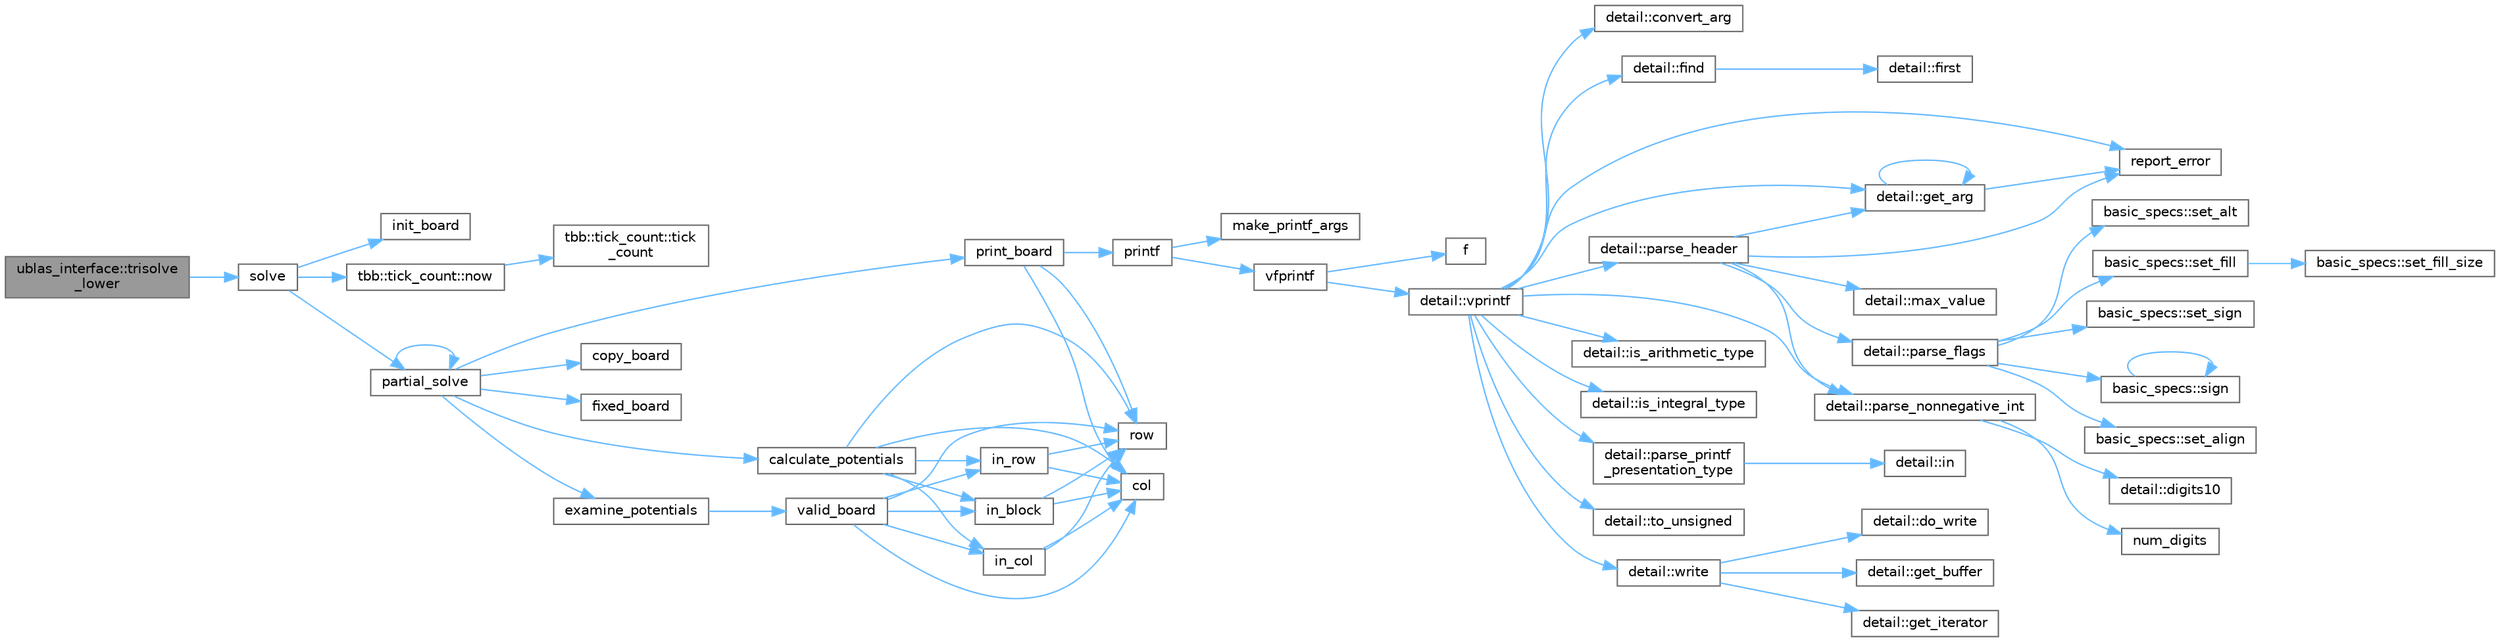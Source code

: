 digraph "ublas_interface::trisolve_lower"
{
 // LATEX_PDF_SIZE
  bgcolor="transparent";
  edge [fontname=Helvetica,fontsize=10,labelfontname=Helvetica,labelfontsize=10];
  node [fontname=Helvetica,fontsize=10,shape=box,height=0.2,width=0.4];
  rankdir="LR";
  Node1 [id="Node000001",label="ublas_interface::trisolve\l_lower",height=0.2,width=0.4,color="gray40", fillcolor="grey60", style="filled", fontcolor="black",tooltip=" "];
  Node1 -> Node2 [id="edge1_Node000001_Node000002",color="steelblue1",style="solid",tooltip=" "];
  Node2 [id="Node000002",label="solve",height=0.2,width=0.4,color="grey40", fillcolor="white", style="filled",URL="$sudoku_8cpp.html#a970d2c74caf59ac29774bbbca9baa75c",tooltip=" "];
  Node2 -> Node3 [id="edge2_Node000002_Node000003",color="steelblue1",style="solid",tooltip=" "];
  Node3 [id="Node000003",label="init_board",height=0.2,width=0.4,color="grey40", fillcolor="white", style="filled",URL="$sudoku_8cpp.html#a974e54b65da9557302a2efa847a7beac",tooltip=" "];
  Node2 -> Node4 [id="edge3_Node000002_Node000004",color="steelblue1",style="solid",tooltip=" "];
  Node4 [id="Node000004",label="tbb::tick_count::now",height=0.2,width=0.4,color="grey40", fillcolor="white", style="filled",URL="$classtbb_1_1tick__count.html#a74dcecde7431ff4591d7c46fc1d50d7e",tooltip="Return current time."];
  Node4 -> Node5 [id="edge4_Node000004_Node000005",color="steelblue1",style="solid",tooltip=" "];
  Node5 [id="Node000005",label="tbb::tick_count::tick\l_count",height=0.2,width=0.4,color="grey40", fillcolor="white", style="filled",URL="$classtbb_1_1tick__count.html#a9f1daa0b7a4feb800f802b4be1f1e497",tooltip="Construct an absolute timestamp initialized to zero."];
  Node2 -> Node6 [id="edge5_Node000002_Node000006",color="steelblue1",style="solid",tooltip=" "];
  Node6 [id="Node000006",label="partial_solve",height=0.2,width=0.4,color="grey40", fillcolor="white", style="filled",URL="$sudoku_8cpp.html#a1b2a2ed32b6503b82cd02b0f6a4c6a62",tooltip=" "];
  Node6 -> Node7 [id="edge6_Node000006_Node000007",color="steelblue1",style="solid",tooltip=" "];
  Node7 [id="Node000007",label="calculate_potentials",height=0.2,width=0.4,color="grey40", fillcolor="white", style="filled",URL="$sudoku_8cpp.html#ae32e9f33be06d6454d6d724bcac3daa7",tooltip=" "];
  Node7 -> Node8 [id="edge7_Node000007_Node000008",color="steelblue1",style="solid",tooltip=" "];
  Node8 [id="Node000008",label="col",height=0.2,width=0.4,color="grey40", fillcolor="white", style="filled",URL="$_matrix_base__col_8cpp.html#aa168d9544aa6d49fce0cbfc0bec849b0",tooltip=" "];
  Node7 -> Node9 [id="edge8_Node000007_Node000009",color="steelblue1",style="solid",tooltip=" "];
  Node9 [id="Node000009",label="in_block",height=0.2,width=0.4,color="grey40", fillcolor="white", style="filled",URL="$sudoku_8cpp.html#a2a6940fb59e3caacfede6d70c8e30c0d",tooltip=" "];
  Node9 -> Node8 [id="edge9_Node000009_Node000008",color="steelblue1",style="solid",tooltip=" "];
  Node9 -> Node10 [id="edge10_Node000009_Node000010",color="steelblue1",style="solid",tooltip=" "];
  Node10 [id="Node000010",label="row",height=0.2,width=0.4,color="grey40", fillcolor="white", style="filled",URL="$_matrix_base__row_8cpp.html#a64ef8efef59f875033a27e7cbbc879ec",tooltip=" "];
  Node7 -> Node11 [id="edge11_Node000007_Node000011",color="steelblue1",style="solid",tooltip=" "];
  Node11 [id="Node000011",label="in_col",height=0.2,width=0.4,color="grey40", fillcolor="white", style="filled",URL="$sudoku_8cpp.html#a4abd665176c3f1e23d02bff097d0f5bb",tooltip=" "];
  Node11 -> Node8 [id="edge12_Node000011_Node000008",color="steelblue1",style="solid",tooltip=" "];
  Node11 -> Node10 [id="edge13_Node000011_Node000010",color="steelblue1",style="solid",tooltip=" "];
  Node7 -> Node12 [id="edge14_Node000007_Node000012",color="steelblue1",style="solid",tooltip=" "];
  Node12 [id="Node000012",label="in_row",height=0.2,width=0.4,color="grey40", fillcolor="white", style="filled",URL="$sudoku_8cpp.html#a5f68640adb2f697d911fbf5bf1c10701",tooltip=" "];
  Node12 -> Node8 [id="edge15_Node000012_Node000008",color="steelblue1",style="solid",tooltip=" "];
  Node12 -> Node10 [id="edge16_Node000012_Node000010",color="steelblue1",style="solid",tooltip=" "];
  Node7 -> Node10 [id="edge17_Node000007_Node000010",color="steelblue1",style="solid",tooltip=" "];
  Node6 -> Node13 [id="edge18_Node000006_Node000013",color="steelblue1",style="solid",tooltip=" "];
  Node13 [id="Node000013",label="copy_board",height=0.2,width=0.4,color="grey40", fillcolor="white", style="filled",URL="$sudoku_8cpp.html#ae2cbb95a71185bd10ca990d2a5f2976e",tooltip=" "];
  Node6 -> Node14 [id="edge19_Node000006_Node000014",color="steelblue1",style="solid",tooltip=" "];
  Node14 [id="Node000014",label="examine_potentials",height=0.2,width=0.4,color="grey40", fillcolor="white", style="filled",URL="$sudoku_8cpp.html#a703144f99147deeecad65371d8c3d387",tooltip=" "];
  Node14 -> Node15 [id="edge20_Node000014_Node000015",color="steelblue1",style="solid",tooltip=" "];
  Node15 [id="Node000015",label="valid_board",height=0.2,width=0.4,color="grey40", fillcolor="white", style="filled",URL="$sudoku_8cpp.html#a252b5848e470f80b95fb4420933cb423",tooltip=" "];
  Node15 -> Node8 [id="edge21_Node000015_Node000008",color="steelblue1",style="solid",tooltip=" "];
  Node15 -> Node9 [id="edge22_Node000015_Node000009",color="steelblue1",style="solid",tooltip=" "];
  Node15 -> Node11 [id="edge23_Node000015_Node000011",color="steelblue1",style="solid",tooltip=" "];
  Node15 -> Node12 [id="edge24_Node000015_Node000012",color="steelblue1",style="solid",tooltip=" "];
  Node15 -> Node10 [id="edge25_Node000015_Node000010",color="steelblue1",style="solid",tooltip=" "];
  Node6 -> Node16 [id="edge26_Node000006_Node000016",color="steelblue1",style="solid",tooltip=" "];
  Node16 [id="Node000016",label="fixed_board",height=0.2,width=0.4,color="grey40", fillcolor="white", style="filled",URL="$sudoku_8cpp.html#a0f2d07e27f4319e2d9861840e7b1ff1d",tooltip=" "];
  Node6 -> Node6 [id="edge27_Node000006_Node000006",color="steelblue1",style="solid",tooltip=" "];
  Node6 -> Node17 [id="edge28_Node000006_Node000017",color="steelblue1",style="solid",tooltip=" "];
  Node17 [id="Node000017",label="print_board",height=0.2,width=0.4,color="grey40", fillcolor="white", style="filled",URL="$sudoku_8cpp.html#ac6618d9d5be01d9cc43a900b97eb31bb",tooltip=" "];
  Node17 -> Node8 [id="edge29_Node000017_Node000008",color="steelblue1",style="solid",tooltip=" "];
  Node17 -> Node18 [id="edge30_Node000017_Node000018",color="steelblue1",style="solid",tooltip=" "];
  Node18 [id="Node000018",label="printf",height=0.2,width=0.4,color="grey40", fillcolor="white", style="filled",URL="$printf_8h.html#aee3ed3a831f25f07e7be3919fff2203a",tooltip=" "];
  Node18 -> Node19 [id="edge31_Node000018_Node000019",color="steelblue1",style="solid",tooltip=" "];
  Node19 [id="Node000019",label="make_printf_args",height=0.2,width=0.4,color="grey40", fillcolor="white", style="filled",URL="$printf_8h.html#a27dcc0efcda04388971dbea3c875f122",tooltip=" "];
  Node18 -> Node20 [id="edge32_Node000018_Node000020",color="steelblue1",style="solid",tooltip=" "];
  Node20 [id="Node000020",label="vfprintf",height=0.2,width=0.4,color="grey40", fillcolor="white", style="filled",URL="$printf_8h.html#abb30aad964fc771fb52cf3ad88649df2",tooltip=" "];
  Node20 -> Node21 [id="edge33_Node000020_Node000021",color="steelblue1",style="solid",tooltip=" "];
  Node21 [id="Node000021",label="f",height=0.2,width=0.4,color="grey40", fillcolor="white", style="filled",URL="$cxx11__tensor__map_8cpp.html#a7f507fea02198f6cb81c86640c7b1a4e",tooltip=" "];
  Node20 -> Node22 [id="edge34_Node000020_Node000022",color="steelblue1",style="solid",tooltip=" "];
  Node22 [id="Node000022",label="detail::vprintf",height=0.2,width=0.4,color="grey40", fillcolor="white", style="filled",URL="$namespacedetail.html#a1c8c2218e4c822aa8f743fb9c573717f",tooltip=" "];
  Node22 -> Node23 [id="edge35_Node000022_Node000023",color="steelblue1",style="solid",tooltip=" "];
  Node23 [id="Node000023",label="detail::convert_arg",height=0.2,width=0.4,color="grey40", fillcolor="white", style="filled",URL="$namespacedetail.html#a03c11572c9a664266d6925f327dec7f3",tooltip=" "];
  Node22 -> Node24 [id="edge36_Node000022_Node000024",color="steelblue1",style="solid",tooltip=" "];
  Node24 [id="Node000024",label="detail::find",height=0.2,width=0.4,color="grey40", fillcolor="white", style="filled",URL="$namespacedetail.html#a6b71952fab3dc32f3edb2c3e9811d8d9",tooltip=" "];
  Node24 -> Node25 [id="edge37_Node000024_Node000025",color="steelblue1",style="solid",tooltip=" "];
  Node25 [id="Node000025",label="detail::first",height=0.2,width=0.4,color="grey40", fillcolor="white", style="filled",URL="$namespacedetail.html#a02319a3deb124802b88b61f85987df5e",tooltip=" "];
  Node22 -> Node26 [id="edge38_Node000022_Node000026",color="steelblue1",style="solid",tooltip=" "];
  Node26 [id="Node000026",label="detail::get_arg",height=0.2,width=0.4,color="grey40", fillcolor="white", style="filled",URL="$namespacedetail.html#a342ef250e45bd09b2ef666b6fae1c355",tooltip=" "];
  Node26 -> Node26 [id="edge39_Node000026_Node000026",color="steelblue1",style="solid",tooltip=" "];
  Node26 -> Node27 [id="edge40_Node000026_Node000027",color="steelblue1",style="solid",tooltip=" "];
  Node27 [id="Node000027",label="report_error",height=0.2,width=0.4,color="grey40", fillcolor="white", style="filled",URL="$format-inl_8h.html#a5555893692b00b61b3886349332fd01f",tooltip=" "];
  Node22 -> Node28 [id="edge41_Node000022_Node000028",color="steelblue1",style="solid",tooltip=" "];
  Node28 [id="Node000028",label="detail::is_arithmetic_type",height=0.2,width=0.4,color="grey40", fillcolor="white", style="filled",URL="$namespacedetail.html#a802c50a56a3495fdab6020b375ba1389",tooltip=" "];
  Node22 -> Node29 [id="edge42_Node000022_Node000029",color="steelblue1",style="solid",tooltip=" "];
  Node29 [id="Node000029",label="detail::is_integral_type",height=0.2,width=0.4,color="grey40", fillcolor="white", style="filled",URL="$namespacedetail.html#a2a60f8d1bee41b803f43fc42b707b5d1",tooltip=" "];
  Node22 -> Node30 [id="edge43_Node000022_Node000030",color="steelblue1",style="solid",tooltip=" "];
  Node30 [id="Node000030",label="detail::parse_header",height=0.2,width=0.4,color="grey40", fillcolor="white", style="filled",URL="$namespacedetail.html#afc9d93e58b8edb8077f8bc8eee7f4035",tooltip=" "];
  Node30 -> Node26 [id="edge44_Node000030_Node000026",color="steelblue1",style="solid",tooltip=" "];
  Node30 -> Node31 [id="edge45_Node000030_Node000031",color="steelblue1",style="solid",tooltip=" "];
  Node31 [id="Node000031",label="detail::max_value",height=0.2,width=0.4,color="grey40", fillcolor="white", style="filled",URL="$namespacedetail.html#a45c2130c44ebe54179eafcee3cda2bfb",tooltip=" "];
  Node30 -> Node32 [id="edge46_Node000030_Node000032",color="steelblue1",style="solid",tooltip=" "];
  Node32 [id="Node000032",label="detail::parse_flags",height=0.2,width=0.4,color="grey40", fillcolor="white", style="filled",URL="$namespacedetail.html#a4213daed116a37e1767881da51238261",tooltip=" "];
  Node32 -> Node33 [id="edge47_Node000032_Node000033",color="steelblue1",style="solid",tooltip=" "];
  Node33 [id="Node000033",label="basic_specs::set_align",height=0.2,width=0.4,color="grey40", fillcolor="white", style="filled",URL="$classbasic__specs.html#ad73b6f854341aaabc744bf54e6ea6af6",tooltip=" "];
  Node32 -> Node34 [id="edge48_Node000032_Node000034",color="steelblue1",style="solid",tooltip=" "];
  Node34 [id="Node000034",label="basic_specs::set_alt",height=0.2,width=0.4,color="grey40", fillcolor="white", style="filled",URL="$classbasic__specs.html#a5f10314706a8a3d579f882f30d283b61",tooltip=" "];
  Node32 -> Node35 [id="edge49_Node000032_Node000035",color="steelblue1",style="solid",tooltip=" "];
  Node35 [id="Node000035",label="basic_specs::set_fill",height=0.2,width=0.4,color="grey40", fillcolor="white", style="filled",URL="$classbasic__specs.html#a1600987fb39fed5dfdac21b218061a9e",tooltip=" "];
  Node35 -> Node36 [id="edge50_Node000035_Node000036",color="steelblue1",style="solid",tooltip=" "];
  Node36 [id="Node000036",label="basic_specs::set_fill_size",height=0.2,width=0.4,color="grey40", fillcolor="white", style="filled",URL="$classbasic__specs.html#a4b36db5ad1e38169bd6653635d5e69cd",tooltip=" "];
  Node32 -> Node37 [id="edge51_Node000032_Node000037",color="steelblue1",style="solid",tooltip=" "];
  Node37 [id="Node000037",label="basic_specs::set_sign",height=0.2,width=0.4,color="grey40", fillcolor="white", style="filled",URL="$classbasic__specs.html#a7020ec66ba6918727e4102567c5c731a",tooltip=" "];
  Node32 -> Node38 [id="edge52_Node000032_Node000038",color="steelblue1",style="solid",tooltip=" "];
  Node38 [id="Node000038",label="basic_specs::sign",height=0.2,width=0.4,color="grey40", fillcolor="white", style="filled",URL="$classbasic__specs.html#a380e6ff33a8ae05e3ef479bf95696ad2",tooltip=" "];
  Node38 -> Node38 [id="edge53_Node000038_Node000038",color="steelblue1",style="solid",tooltip=" "];
  Node30 -> Node39 [id="edge54_Node000030_Node000039",color="steelblue1",style="solid",tooltip=" "];
  Node39 [id="Node000039",label="detail::parse_nonnegative_int",height=0.2,width=0.4,color="grey40", fillcolor="white", style="filled",URL="$namespacedetail.html#a338caba782225e115a9902d4d0835f5f",tooltip=" "];
  Node39 -> Node40 [id="edge55_Node000039_Node000040",color="steelblue1",style="solid",tooltip=" "];
  Node40 [id="Node000040",label="detail::digits10",height=0.2,width=0.4,color="grey40", fillcolor="white", style="filled",URL="$namespacedetail.html#a3a043db05db2d07deb2d98ba2d04b4eb",tooltip=" "];
  Node39 -> Node41 [id="edge56_Node000039_Node000041",color="steelblue1",style="solid",tooltip=" "];
  Node41 [id="Node000041",label="num_digits",height=0.2,width=0.4,color="grey40", fillcolor="white", style="filled",URL="$_sequence_8c.html#aa16e8c03d098498ad9c8839cf2c48044",tooltip=" "];
  Node30 -> Node27 [id="edge57_Node000030_Node000027",color="steelblue1",style="solid",tooltip=" "];
  Node22 -> Node39 [id="edge58_Node000022_Node000039",color="steelblue1",style="solid",tooltip=" "];
  Node22 -> Node42 [id="edge59_Node000022_Node000042",color="steelblue1",style="solid",tooltip=" "];
  Node42 [id="Node000042",label="detail::parse_printf\l_presentation_type",height=0.2,width=0.4,color="grey40", fillcolor="white", style="filled",URL="$namespacedetail.html#aa2cb095169b23e3a66260ad7078f44cc",tooltip=" "];
  Node42 -> Node43 [id="edge60_Node000042_Node000043",color="steelblue1",style="solid",tooltip=" "];
  Node43 [id="Node000043",label="detail::in",height=0.2,width=0.4,color="grey40", fillcolor="white", style="filled",URL="$namespacedetail.html#a52a5e2ed06c229dcf95ea5c46d48d05e",tooltip=" "];
  Node22 -> Node27 [id="edge61_Node000022_Node000027",color="steelblue1",style="solid",tooltip=" "];
  Node22 -> Node44 [id="edge62_Node000022_Node000044",color="steelblue1",style="solid",tooltip=" "];
  Node44 [id="Node000044",label="detail::to_unsigned",height=0.2,width=0.4,color="grey40", fillcolor="white", style="filled",URL="$namespacedetail.html#a4855e668246c731a97484efc329f2aac",tooltip=" "];
  Node22 -> Node45 [id="edge63_Node000022_Node000045",color="steelblue1",style="solid",tooltip=" "];
  Node45 [id="Node000045",label="detail::write",height=0.2,width=0.4,color="grey40", fillcolor="white", style="filled",URL="$namespacedetail.html#a29dacf26eedc9e3575fb57329a5ca0a3",tooltip=" "];
  Node45 -> Node46 [id="edge64_Node000045_Node000046",color="steelblue1",style="solid",tooltip=" "];
  Node46 [id="Node000046",label="detail::do_write",height=0.2,width=0.4,color="grey40", fillcolor="white", style="filled",URL="$namespacedetail.html#a5007cc441bd246a9096070c10d1ea683",tooltip=" "];
  Node45 -> Node47 [id="edge65_Node000045_Node000047",color="steelblue1",style="solid",tooltip=" "];
  Node47 [id="Node000047",label="detail::get_buffer",height=0.2,width=0.4,color="grey40", fillcolor="white", style="filled",URL="$namespacedetail.html#ad803bb19df422bc4c4f92d75c7564437",tooltip=" "];
  Node45 -> Node48 [id="edge66_Node000045_Node000048",color="steelblue1",style="solid",tooltip=" "];
  Node48 [id="Node000048",label="detail::get_iterator",height=0.2,width=0.4,color="grey40", fillcolor="white", style="filled",URL="$namespacedetail.html#a05e3e231207d3f28f83261c2e7ad2fe5",tooltip=" "];
  Node17 -> Node10 [id="edge67_Node000017_Node000010",color="steelblue1",style="solid",tooltip=" "];
}

